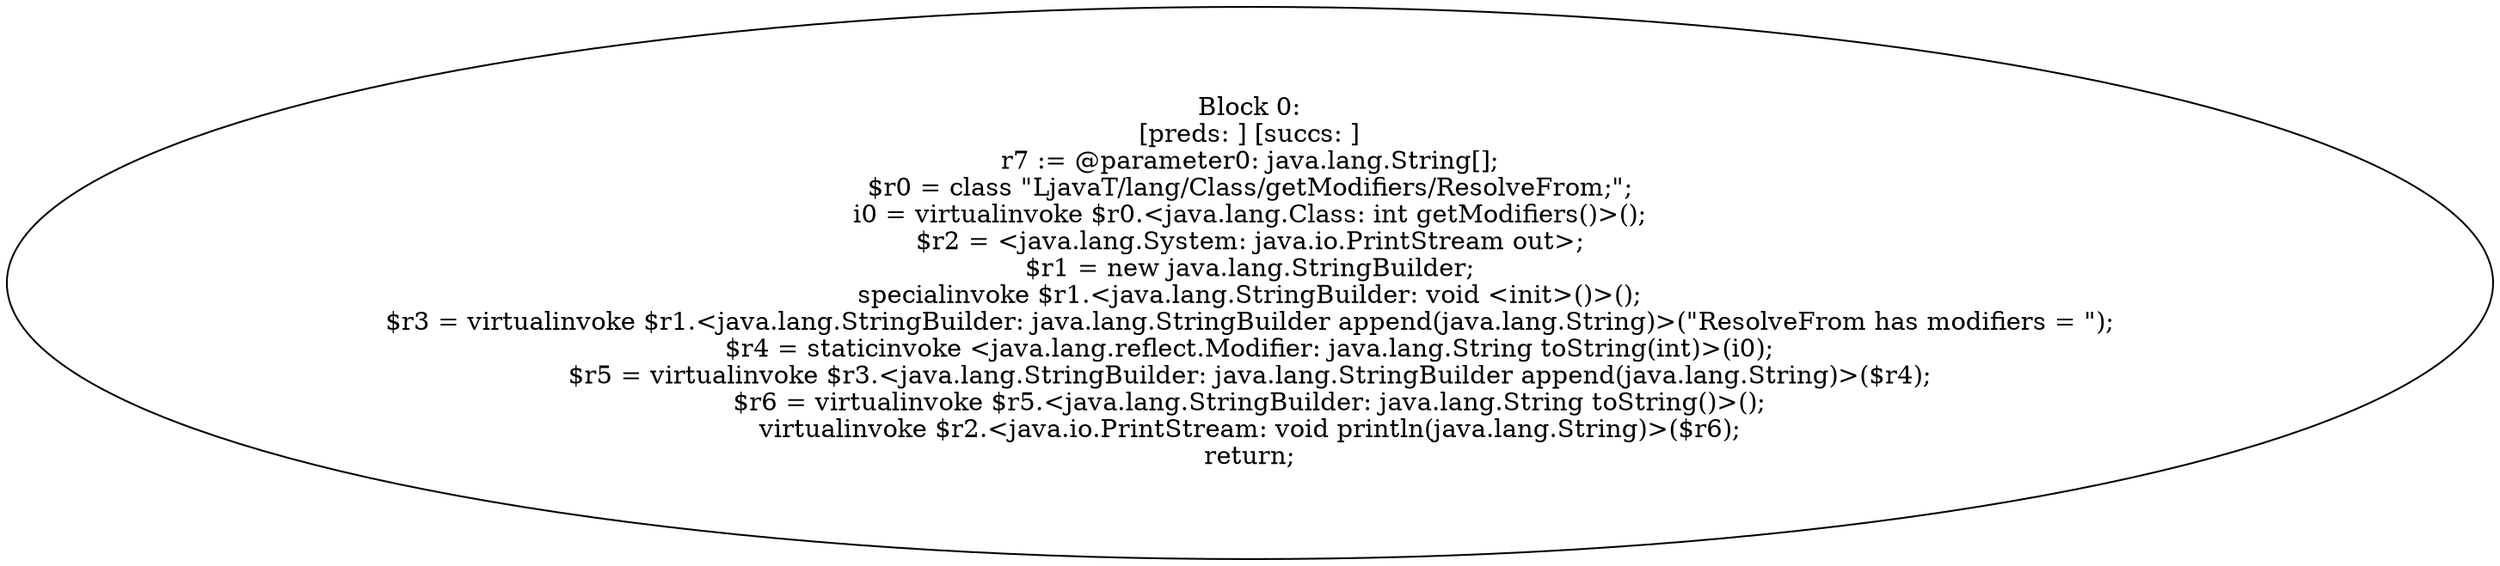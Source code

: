 digraph "unitGraph" {
    "Block 0:
[preds: ] [succs: ]
r7 := @parameter0: java.lang.String[];
$r0 = class \"LjavaT/lang/Class/getModifiers/ResolveFrom;\";
i0 = virtualinvoke $r0.<java.lang.Class: int getModifiers()>();
$r2 = <java.lang.System: java.io.PrintStream out>;
$r1 = new java.lang.StringBuilder;
specialinvoke $r1.<java.lang.StringBuilder: void <init>()>();
$r3 = virtualinvoke $r1.<java.lang.StringBuilder: java.lang.StringBuilder append(java.lang.String)>(\"ResolveFrom has modifiers = \");
$r4 = staticinvoke <java.lang.reflect.Modifier: java.lang.String toString(int)>(i0);
$r5 = virtualinvoke $r3.<java.lang.StringBuilder: java.lang.StringBuilder append(java.lang.String)>($r4);
$r6 = virtualinvoke $r5.<java.lang.StringBuilder: java.lang.String toString()>();
virtualinvoke $r2.<java.io.PrintStream: void println(java.lang.String)>($r6);
return;
"
}
